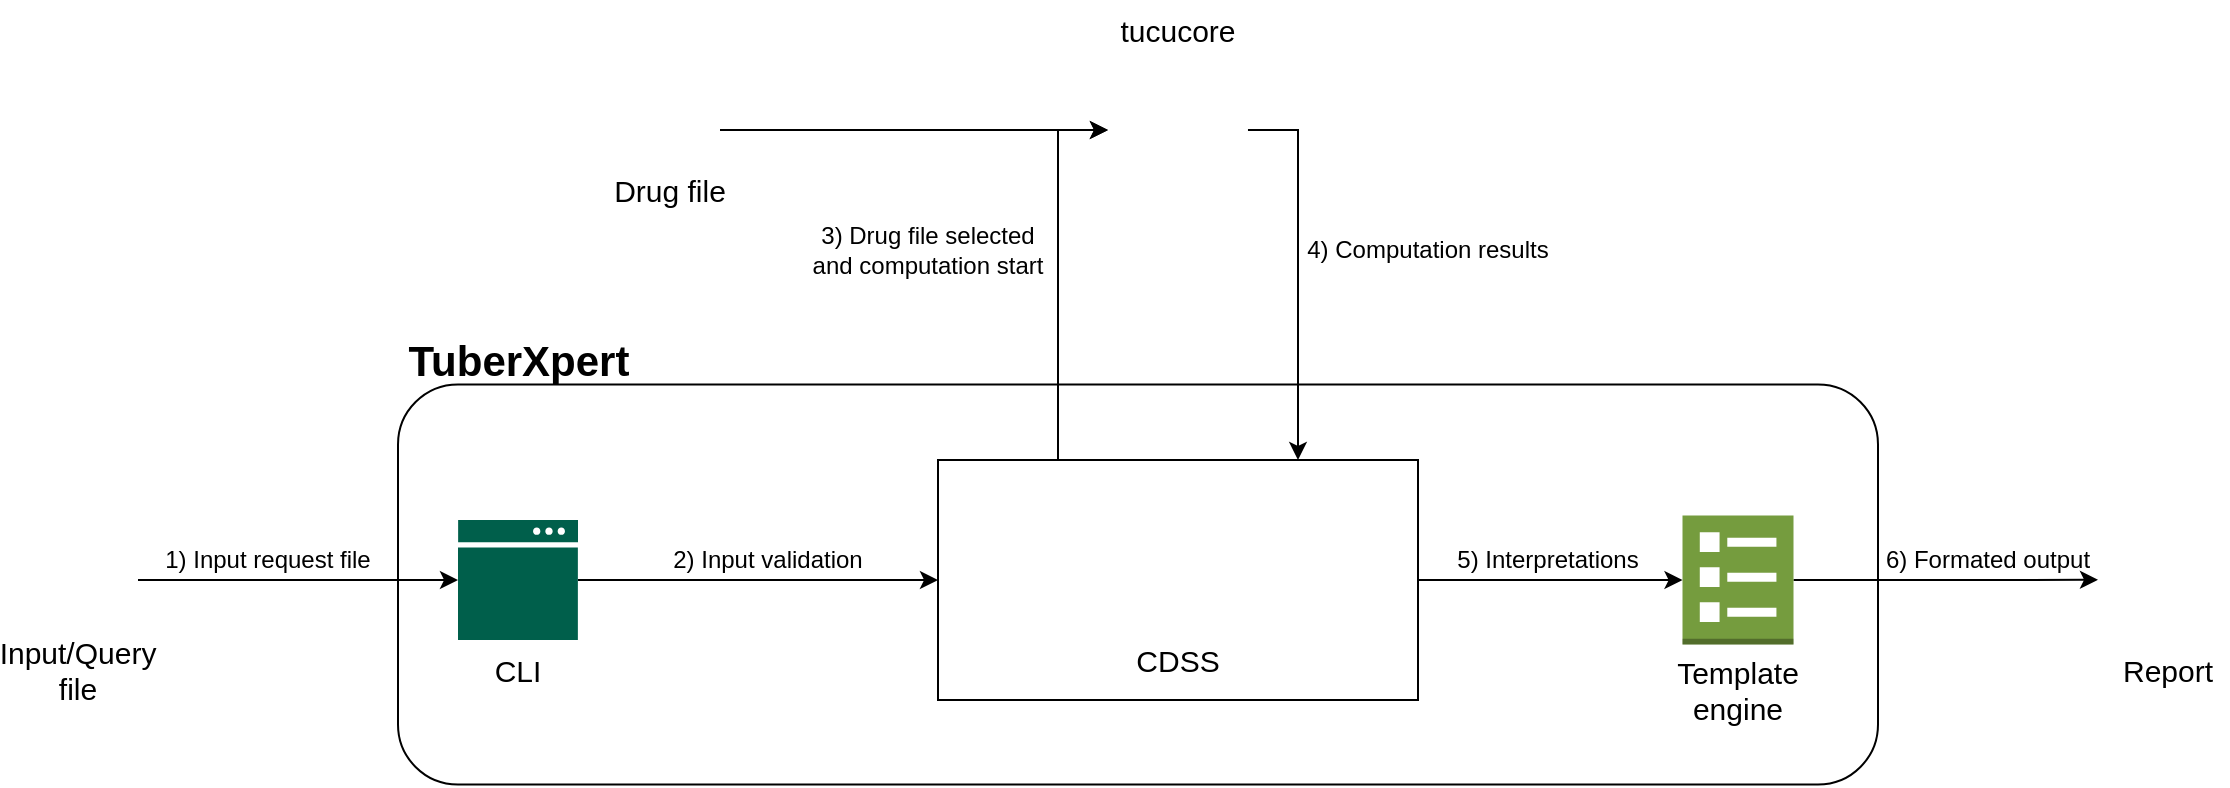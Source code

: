 <mxfile version="17.2.3" type="device"><diagram id="6jn8rRmGRjqyneHIg68U" name="Page-1"><mxGraphModel dx="1422" dy="790" grid="1" gridSize="10" guides="1" tooltips="1" connect="1" arrows="1" fold="1" page="1" pageScale="1" pageWidth="827" pageHeight="1169" math="0" shadow="0"><root><mxCell id="0"/><mxCell id="1" parent="0"/><mxCell id="Lh4p0oNaQ1qQ8kbz5JYV-3" value="" style="shape=image;html=1;verticalAlign=top;verticalLabelPosition=bottom;labelBackgroundColor=#ffffff;imageAspect=0;aspect=fixed;image=https://cdn1.iconfinder.com/data/icons/hawcons/32/699748-icon-102-document-file-xml-128.png" parent="1" vertex="1"><mxGeometry x="70" y="375" width="50" height="50" as="geometry"/></mxCell><mxCell id="Lh4p0oNaQ1qQ8kbz5JYV-4" value="" style="shape=image;html=1;verticalAlign=top;verticalLabelPosition=bottom;labelBackgroundColor=#ffffff;imageAspect=0;aspect=fixed;image=https://cdn2.iconfinder.com/data/icons/crystalproject/128x128/apps/kservices.png" parent="1" vertex="1"><mxGeometry x="604.99" y="140" width="70" height="70" as="geometry"/></mxCell><mxCell id="Lh4p0oNaQ1qQ8kbz5JYV-6" value="" style="rounded=1;whiteSpace=wrap;html=1;" parent="1" vertex="1"><mxGeometry x="250" y="302.25" width="740" height="200" as="geometry"/></mxCell><mxCell id="Lh4p0oNaQ1qQ8kbz5JYV-2" value="" style="sketch=0;pointerEvents=1;shadow=0;dashed=0;html=1;strokeColor=none;fillColor=#005F4B;labelPosition=center;verticalLabelPosition=bottom;verticalAlign=top;align=center;outlineConnect=0;shape=mxgraph.veeam2.interface_console;" parent="1" vertex="1"><mxGeometry x="280" y="370" width="60" height="60" as="geometry"/></mxCell><mxCell id="29Lea-EKMiJO1pOLwERL-16" style="edgeStyle=orthogonalEdgeStyle;rounded=0;orthogonalLoop=1;jettySize=auto;html=1;exitX=1;exitY=0.5;exitDx=0;exitDy=0;exitPerimeter=0;" parent="1" source="Lh4p0oNaQ1qQ8kbz5JYV-5" target="Lh4p0oNaQ1qQ8kbz5JYV-36" edge="1"><mxGeometry relative="1" as="geometry"/></mxCell><mxCell id="Lh4p0oNaQ1qQ8kbz5JYV-5" value="" style="outlineConnect=0;dashed=0;verticalLabelPosition=bottom;verticalAlign=top;align=center;html=1;shape=mxgraph.aws3.template;fillColor=#759C3E;gradientColor=none;" parent="1" vertex="1"><mxGeometry x="892.25" y="367.75" width="55.5" height="64.5" as="geometry"/></mxCell><mxCell id="Lh4p0oNaQ1qQ8kbz5JYV-18" value="tucucore" style="text;html=1;strokeColor=none;fillColor=none;align=center;verticalAlign=middle;whiteSpace=wrap;rounded=0;fontSize=15;" parent="1" vertex="1"><mxGeometry x="609.99" y="110" width="60" height="30" as="geometry"/></mxCell><mxCell id="Lh4p0oNaQ1qQ8kbz5JYV-19" value="TuberXpert" style="text;strokeColor=none;fillColor=none;html=1;fontSize=21;fontStyle=1;verticalAlign=middle;align=center;" parent="1" vertex="1"><mxGeometry x="260" y="270" width="100" height="40" as="geometry"/></mxCell><mxCell id="Lh4p0oNaQ1qQ8kbz5JYV-21" value="CLI" style="text;html=1;strokeColor=none;fillColor=none;align=center;verticalAlign=middle;whiteSpace=wrap;rounded=0;fontSize=15;" parent="1" vertex="1"><mxGeometry x="280" y="430" width="60" height="30" as="geometry"/></mxCell><mxCell id="Lh4p0oNaQ1qQ8kbz5JYV-23" value="Template engine" style="text;html=1;strokeColor=none;fillColor=none;align=center;verticalAlign=middle;whiteSpace=wrap;rounded=0;fontSize=15;" parent="1" vertex="1"><mxGeometry x="890" y="439.62" width="60" height="30" as="geometry"/></mxCell><mxCell id="Lh4p0oNaQ1qQ8kbz5JYV-24" value="Input/Query file" style="text;html=1;strokeColor=none;fillColor=none;align=center;verticalAlign=middle;whiteSpace=wrap;rounded=0;fontSize=15;" parent="1" vertex="1"><mxGeometry x="60" y="430" width="60" height="30" as="geometry"/></mxCell><mxCell id="Lh4p0oNaQ1qQ8kbz5JYV-26" style="edgeStyle=orthogonalEdgeStyle;rounded=0;orthogonalLoop=1;jettySize=auto;html=1;fontSize=15;" parent="1" source="Lh4p0oNaQ1qQ8kbz5JYV-3" target="Lh4p0oNaQ1qQ8kbz5JYV-2" edge="1"><mxGeometry relative="1" as="geometry"/></mxCell><mxCell id="29Lea-EKMiJO1pOLwERL-18" style="edgeStyle=orthogonalEdgeStyle;rounded=0;orthogonalLoop=1;jettySize=auto;html=1;exitX=1;exitY=0.5;exitDx=0;exitDy=0;entryX=0;entryY=0.5;entryDx=0;entryDy=0;" parent="1" source="Lh4p0oNaQ1qQ8kbz5JYV-27" target="Lh4p0oNaQ1qQ8kbz5JYV-4" edge="1"><mxGeometry relative="1" as="geometry"/></mxCell><mxCell id="Lh4p0oNaQ1qQ8kbz5JYV-27" value="" style="shape=image;html=1;verticalAlign=top;verticalLabelPosition=bottom;labelBackgroundColor=#ffffff;imageAspect=0;aspect=fixed;image=https://cdn1.iconfinder.com/data/icons/hawcons/32/699748-icon-102-document-file-xml-128.png" parent="1" vertex="1"><mxGeometry x="361" y="150" width="50" height="50" as="geometry"/></mxCell><mxCell id="Lh4p0oNaQ1qQ8kbz5JYV-29" value="Drug file" style="text;html=1;strokeColor=none;fillColor=none;align=center;verticalAlign=middle;whiteSpace=wrap;rounded=0;fontSize=15;" parent="1" vertex="1"><mxGeometry x="356" y="190" width="60" height="30" as="geometry"/></mxCell><mxCell id="Lh4p0oNaQ1qQ8kbz5JYV-36" value="" style="shape=image;html=1;verticalAlign=top;verticalLabelPosition=bottom;labelBackgroundColor=#ffffff;imageAspect=0;aspect=fixed;image=https://cdn4.iconfinder.com/data/icons/file-extension-names-vol-8/512/24-128.png;fontSize=15;" parent="1" vertex="1"><mxGeometry x="1100" y="367.63" width="64.62" height="64.62" as="geometry"/></mxCell><mxCell id="Lh4p0oNaQ1qQ8kbz5JYV-39" value="Report" style="text;html=1;strokeColor=none;fillColor=none;align=center;verticalAlign=middle;whiteSpace=wrap;rounded=0;fontSize=15;" parent="1" vertex="1"><mxGeometry x="1104.62" y="430" width="60" height="30" as="geometry"/></mxCell><mxCell id="29Lea-EKMiJO1pOLwERL-2" value="1) Input request file" style="text;html=1;strokeColor=none;fillColor=none;align=center;verticalAlign=middle;whiteSpace=wrap;rounded=0;" parent="1" vertex="1"><mxGeometry x="120" y="375" width="130" height="30" as="geometry"/></mxCell><mxCell id="29Lea-EKMiJO1pOLwERL-9" style="edgeStyle=orthogonalEdgeStyle;rounded=0;orthogonalLoop=1;jettySize=auto;html=1;exitX=0.25;exitY=0;exitDx=0;exitDy=0;entryX=0;entryY=0.5;entryDx=0;entryDy=0;" parent="1" source="29Lea-EKMiJO1pOLwERL-3" target="Lh4p0oNaQ1qQ8kbz5JYV-4" edge="1"><mxGeometry relative="1" as="geometry"><Array as="points"><mxPoint x="580" y="175"/></Array></mxGeometry></mxCell><mxCell id="29Lea-EKMiJO1pOLwERL-14" style="edgeStyle=orthogonalEdgeStyle;rounded=0;orthogonalLoop=1;jettySize=auto;html=1;exitX=1;exitY=0.5;exitDx=0;exitDy=0;" parent="1" source="29Lea-EKMiJO1pOLwERL-3" target="Lh4p0oNaQ1qQ8kbz5JYV-5" edge="1"><mxGeometry relative="1" as="geometry"/></mxCell><mxCell id="29Lea-EKMiJO1pOLwERL-3" value="" style="rounded=0;whiteSpace=wrap;html=1;" parent="1" vertex="1"><mxGeometry x="520" y="340" width="240" height="120" as="geometry"/></mxCell><mxCell id="Lh4p0oNaQ1qQ8kbz5JYV-17" value="" style="shape=image;verticalLabelPosition=bottom;labelBackgroundColor=default;verticalAlign=top;aspect=fixed;imageAspect=0;image=https://cdn.programiz.com/sites/tutorial2program/files/full-binary-tree_0.png;" parent="1" vertex="1"><mxGeometry x="610.3" y="342.31" width="59.39" height="80" as="geometry"/></mxCell><mxCell id="Lh4p0oNaQ1qQ8kbz5JYV-22" value="CDSS" style="text;html=1;strokeColor=none;fillColor=none;align=center;verticalAlign=middle;whiteSpace=wrap;rounded=0;fontSize=15;" parent="1" vertex="1"><mxGeometry x="610.3" y="425" width="60" height="30" as="geometry"/></mxCell><mxCell id="29Lea-EKMiJO1pOLwERL-7" value="" style="endArrow=classic;html=1;rounded=0;entryX=0;entryY=0.5;entryDx=0;entryDy=0;" parent="1" source="Lh4p0oNaQ1qQ8kbz5JYV-2" target="29Lea-EKMiJO1pOLwERL-3" edge="1"><mxGeometry width="50" height="50" relative="1" as="geometry"><mxPoint x="700" y="410" as="sourcePoint"/><mxPoint x="750" y="360" as="targetPoint"/></mxGeometry></mxCell><mxCell id="29Lea-EKMiJO1pOLwERL-8" value="2) Input validation" style="text;html=1;strokeColor=none;fillColor=none;align=center;verticalAlign=middle;whiteSpace=wrap;rounded=0;" parent="1" vertex="1"><mxGeometry x="370" y="375" width="130" height="30" as="geometry"/></mxCell><mxCell id="29Lea-EKMiJO1pOLwERL-11" style="edgeStyle=orthogonalEdgeStyle;rounded=0;orthogonalLoop=1;jettySize=auto;html=1;exitX=1;exitY=0.5;exitDx=0;exitDy=0;entryX=0.75;entryY=0;entryDx=0;entryDy=0;" parent="1" source="Lh4p0oNaQ1qQ8kbz5JYV-4" target="29Lea-EKMiJO1pOLwERL-3" edge="1"><mxGeometry relative="1" as="geometry"/></mxCell><mxCell id="29Lea-EKMiJO1pOLwERL-12" value="3) Drug file selected and computation start" style="text;html=1;strokeColor=none;fillColor=none;align=center;verticalAlign=middle;whiteSpace=wrap;rounded=0;" parent="1" vertex="1"><mxGeometry x="450" y="220" width="130" height="30" as="geometry"/></mxCell><mxCell id="29Lea-EKMiJO1pOLwERL-13" value="4) Computation results" style="text;html=1;strokeColor=none;fillColor=none;align=center;verticalAlign=middle;whiteSpace=wrap;rounded=0;" parent="1" vertex="1"><mxGeometry x="700" y="220" width="130" height="30" as="geometry"/></mxCell><mxCell id="29Lea-EKMiJO1pOLwERL-15" value="5) Interpretations" style="text;html=1;strokeColor=none;fillColor=none;align=center;verticalAlign=middle;whiteSpace=wrap;rounded=0;" parent="1" vertex="1"><mxGeometry x="760" y="375" width="130" height="30" as="geometry"/></mxCell><mxCell id="29Lea-EKMiJO1pOLwERL-17" value="6) Formated output" style="text;html=1;strokeColor=none;fillColor=none;align=center;verticalAlign=middle;whiteSpace=wrap;rounded=0;" parent="1" vertex="1"><mxGeometry x="980" y="375" width="130" height="30" as="geometry"/></mxCell><mxCell id="_7EFaGcBGmLzK2BreSxF-1" value="" style="shape=image;html=1;verticalAlign=top;verticalLabelPosition=bottom;labelBackgroundColor=#ffffff;imageAspect=0;aspect=fixed;image=https://cdn1.iconfinder.com/data/icons/hawcons/32/699748-icon-102-document-file-xml-128.png" vertex="1" parent="1"><mxGeometry x="750" y="200" width="30" height="30" as="geometry"/></mxCell><mxCell id="_7EFaGcBGmLzK2BreSxF-2" value="" style="shape=image;html=1;verticalAlign=top;verticalLabelPosition=bottom;labelBackgroundColor=#ffffff;imageAspect=0;aspect=fixed;image=https://cdn1.iconfinder.com/data/icons/hawcons/32/699748-icon-102-document-file-xml-128.png" vertex="1" parent="1"><mxGeometry x="810" y="350" width="30" height="30" as="geometry"/></mxCell></root></mxGraphModel></diagram></mxfile>
